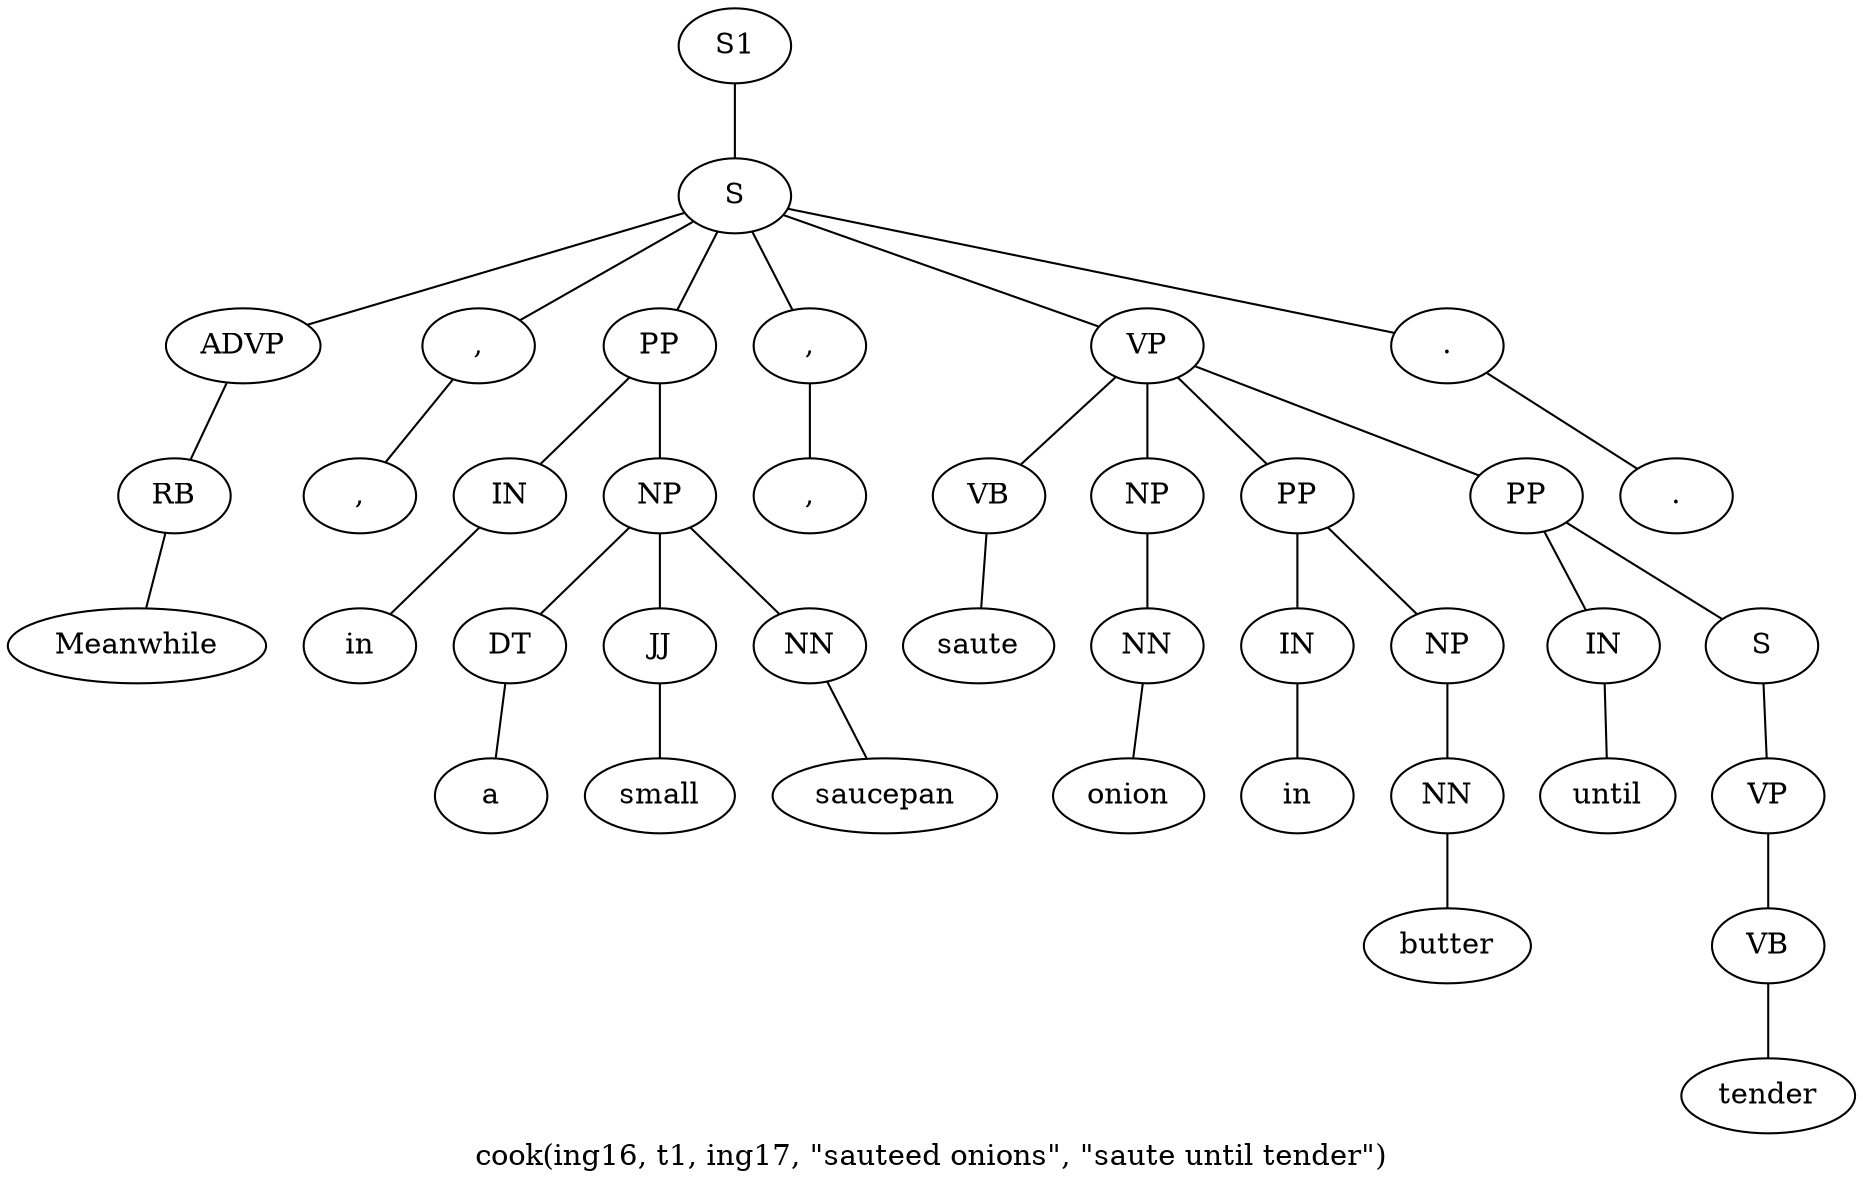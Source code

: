 graph SyntaxGraph {
	label = "cook(ing16, t1, ing17, \"sauteed onions\", \"saute until tender\")";
	Node0 [label="S1"];
	Node1 [label="S"];
	Node2 [label="ADVP"];
	Node3 [label="RB"];
	Node4 [label="Meanwhile"];
	Node5 [label=","];
	Node6 [label=","];
	Node7 [label="PP"];
	Node8 [label="IN"];
	Node9 [label="in"];
	Node10 [label="NP"];
	Node11 [label="DT"];
	Node12 [label="a"];
	Node13 [label="JJ"];
	Node14 [label="small"];
	Node15 [label="NN"];
	Node16 [label="saucepan"];
	Node17 [label=","];
	Node18 [label=","];
	Node19 [label="VP"];
	Node20 [label="VB"];
	Node21 [label="saute"];
	Node22 [label="NP"];
	Node23 [label="NN"];
	Node24 [label="onion"];
	Node25 [label="PP"];
	Node26 [label="IN"];
	Node27 [label="in"];
	Node28 [label="NP"];
	Node29 [label="NN"];
	Node30 [label="butter"];
	Node31 [label="PP"];
	Node32 [label="IN"];
	Node33 [label="until"];
	Node34 [label="S"];
	Node35 [label="VP"];
	Node36 [label="VB"];
	Node37 [label="tender"];
	Node38 [label="."];
	Node39 [label="."];

	Node0 -- Node1;
	Node1 -- Node2;
	Node1 -- Node5;
	Node1 -- Node7;
	Node1 -- Node17;
	Node1 -- Node19;
	Node1 -- Node38;
	Node2 -- Node3;
	Node3 -- Node4;
	Node5 -- Node6;
	Node7 -- Node8;
	Node7 -- Node10;
	Node8 -- Node9;
	Node10 -- Node11;
	Node10 -- Node13;
	Node10 -- Node15;
	Node11 -- Node12;
	Node13 -- Node14;
	Node15 -- Node16;
	Node17 -- Node18;
	Node19 -- Node20;
	Node19 -- Node22;
	Node19 -- Node25;
	Node19 -- Node31;
	Node20 -- Node21;
	Node22 -- Node23;
	Node23 -- Node24;
	Node25 -- Node26;
	Node25 -- Node28;
	Node26 -- Node27;
	Node28 -- Node29;
	Node29 -- Node30;
	Node31 -- Node32;
	Node31 -- Node34;
	Node32 -- Node33;
	Node34 -- Node35;
	Node35 -- Node36;
	Node36 -- Node37;
	Node38 -- Node39;
}